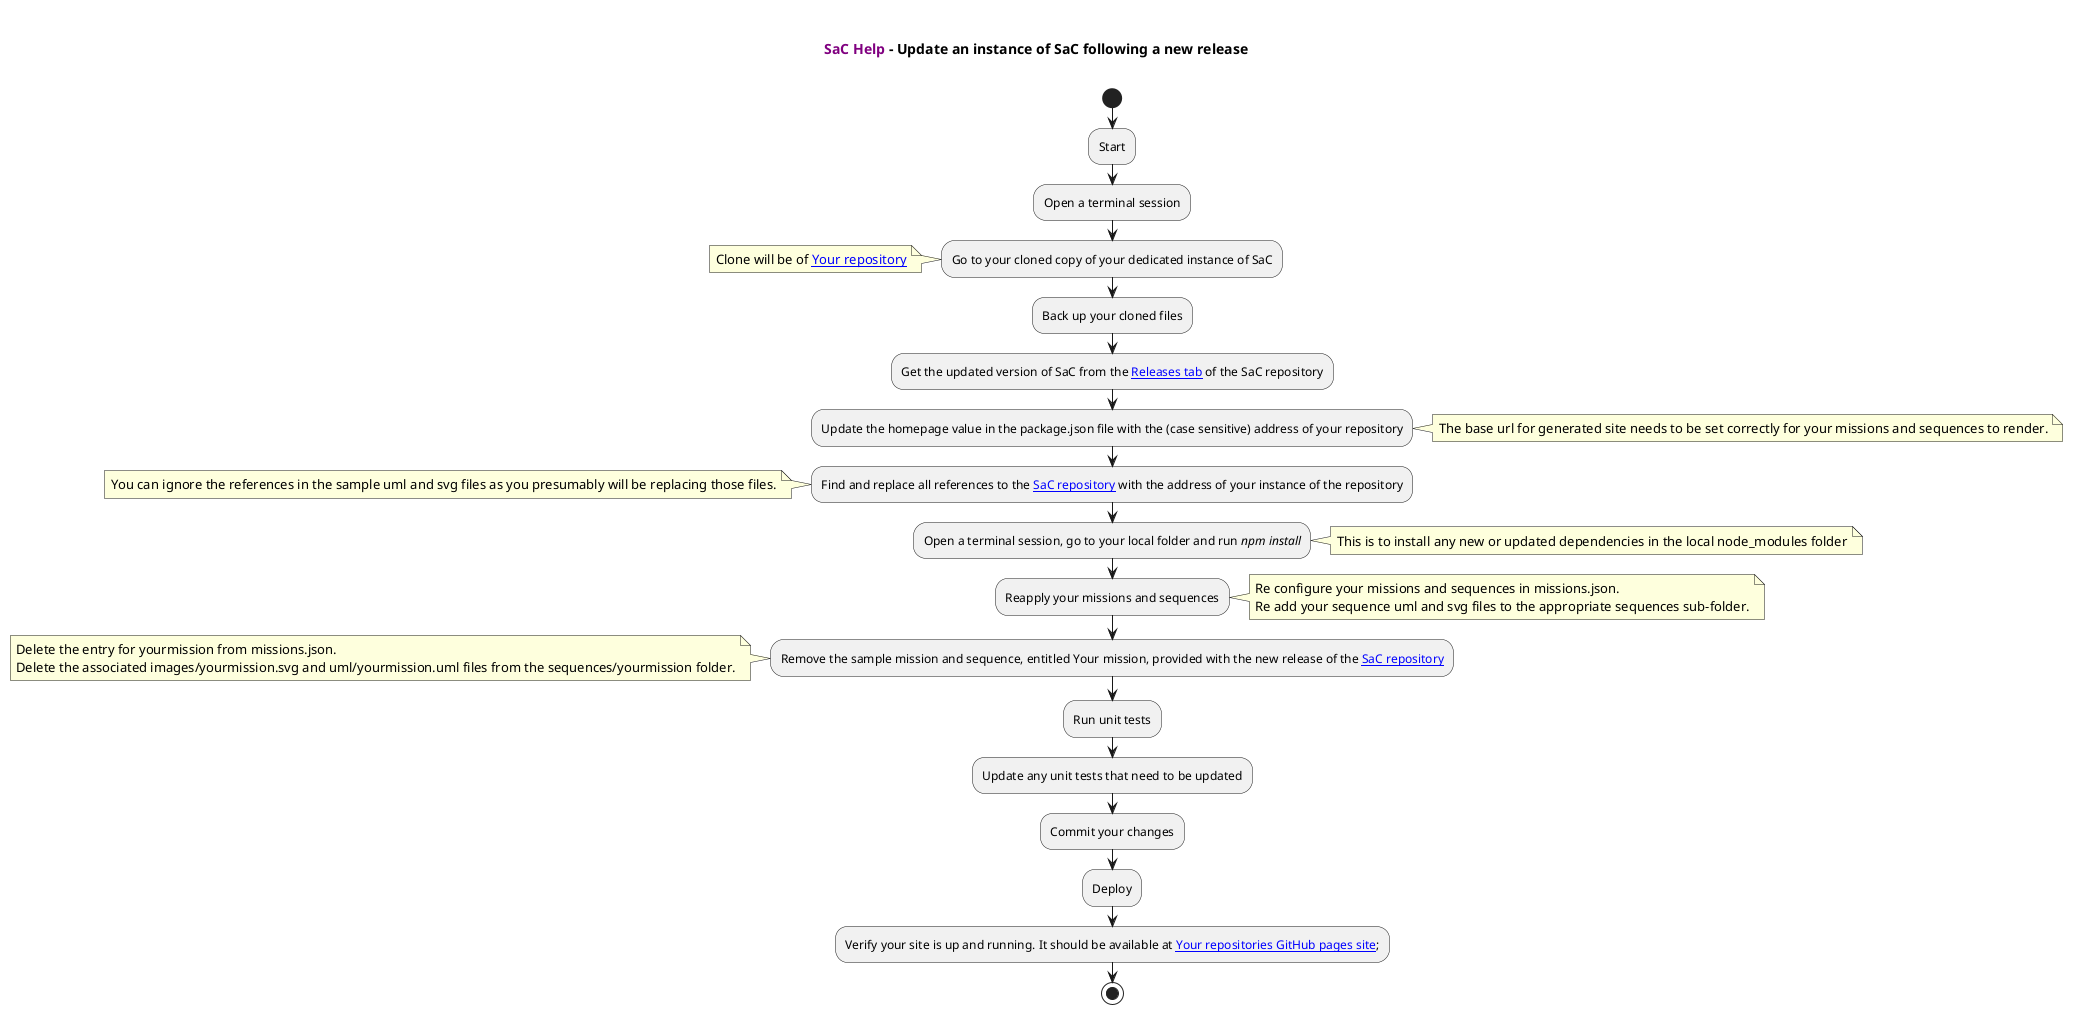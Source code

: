 @startuml

title

  <font color=purple><b>SaC Help</b></font> - Update an instance of SaC following a new release

end title

start
:Start;
:Open a terminal session;
:Go to your cloned copy of your dedicated instance of SaC;
note left
 Clone will be of [[https://github.com/your_organization/your_repository{Right click to open in a new window or a new tab} Your repository]]
end note
:Back up your cloned files;
:Get the updated version of SaC from the [[https://github.com/dxc-technology/Sequences-as-Code/releases{Right click to open in a new window or a new tab} Releases tab]] of the SaC repository;
:Update the homepage value in the package.json file with the (case sensitive) address of your repository;
note right
  The base url for generated site needs to be set correctly for your missions and sequences to render.
end note
:Find and replace all references to the [[https://github.com/dxc-technology/Sequences-as-Code{Right click to open in a new window or a new tab} SaC repository]] with the address of your instance of the repository;
note left
  You can ignore the references in the sample uml and svg files as you presumably will be replacing those files.
end note
:Open a terminal session, go to your local folder and run <i>npm install</i>;
note right
  This is to install any new or updated dependencies in the local node_modules folder
end note
:Reapply your missions and sequences;
note right
  Re configure your missions and sequences in missions.json.
  Re add your sequence uml and svg files to the appropriate sequences sub-folder.
end note
:Remove the sample mission and sequence, entitled Your mission, provided with the new release of the [[https://github.com/dxc-technology/Sequences-as-Code{Right click to open in a new window or a new tab} SaC repository]];
note left
  Delete the entry for yourmission from missions.json.
  Delete the associated images/yourmission.svg and uml/yourmission.uml files from the sequences/yourmission folder.
end note
:Run unit tests;
:Update any unit tests that need to be updated;
:Commit your changes;
:Deploy;
:Verify your site is up and running. It should be available at [[https://github.com/pages/your_organization/your_repository{Right click to open in a new window or a new tab} Your repositories GitHub pages site]];;
stop
@enduml